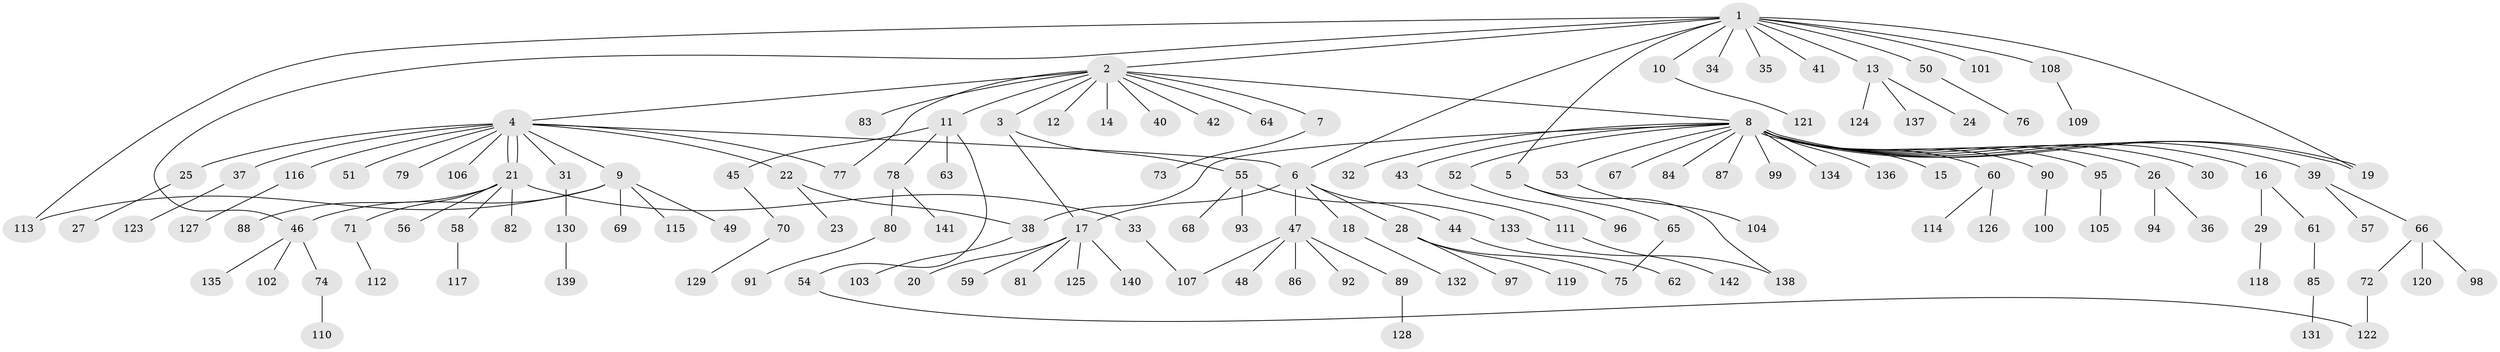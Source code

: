 // coarse degree distribution, {1: 0.7529411764705882, 29: 0.011764705882352941, 4: 0.03529411764705882, 11: 0.011764705882352941, 2: 0.15294117647058825, 19: 0.011764705882352941, 7: 0.011764705882352941, 12: 0.011764705882352941}
// Generated by graph-tools (version 1.1) at 2025/52/03/04/25 21:52:03]
// undirected, 142 vertices, 154 edges
graph export_dot {
graph [start="1"]
  node [color=gray90,style=filled];
  1;
  2;
  3;
  4;
  5;
  6;
  7;
  8;
  9;
  10;
  11;
  12;
  13;
  14;
  15;
  16;
  17;
  18;
  19;
  20;
  21;
  22;
  23;
  24;
  25;
  26;
  27;
  28;
  29;
  30;
  31;
  32;
  33;
  34;
  35;
  36;
  37;
  38;
  39;
  40;
  41;
  42;
  43;
  44;
  45;
  46;
  47;
  48;
  49;
  50;
  51;
  52;
  53;
  54;
  55;
  56;
  57;
  58;
  59;
  60;
  61;
  62;
  63;
  64;
  65;
  66;
  67;
  68;
  69;
  70;
  71;
  72;
  73;
  74;
  75;
  76;
  77;
  78;
  79;
  80;
  81;
  82;
  83;
  84;
  85;
  86;
  87;
  88;
  89;
  90;
  91;
  92;
  93;
  94;
  95;
  96;
  97;
  98;
  99;
  100;
  101;
  102;
  103;
  104;
  105;
  106;
  107;
  108;
  109;
  110;
  111;
  112;
  113;
  114;
  115;
  116;
  117;
  118;
  119;
  120;
  121;
  122;
  123;
  124;
  125;
  126;
  127;
  128;
  129;
  130;
  131;
  132;
  133;
  134;
  135;
  136;
  137;
  138;
  139;
  140;
  141;
  142;
  1 -- 2;
  1 -- 5;
  1 -- 6;
  1 -- 10;
  1 -- 13;
  1 -- 19;
  1 -- 34;
  1 -- 35;
  1 -- 41;
  1 -- 46;
  1 -- 50;
  1 -- 101;
  1 -- 108;
  1 -- 113;
  2 -- 3;
  2 -- 4;
  2 -- 7;
  2 -- 8;
  2 -- 11;
  2 -- 12;
  2 -- 14;
  2 -- 40;
  2 -- 42;
  2 -- 64;
  2 -- 77;
  2 -- 83;
  3 -- 17;
  3 -- 55;
  4 -- 6;
  4 -- 9;
  4 -- 21;
  4 -- 21;
  4 -- 22;
  4 -- 25;
  4 -- 31;
  4 -- 37;
  4 -- 51;
  4 -- 77;
  4 -- 79;
  4 -- 106;
  4 -- 116;
  5 -- 65;
  5 -- 138;
  6 -- 17;
  6 -- 18;
  6 -- 28;
  6 -- 44;
  6 -- 47;
  7 -- 73;
  8 -- 15;
  8 -- 16;
  8 -- 19;
  8 -- 19;
  8 -- 26;
  8 -- 30;
  8 -- 32;
  8 -- 38;
  8 -- 39;
  8 -- 43;
  8 -- 52;
  8 -- 53;
  8 -- 60;
  8 -- 67;
  8 -- 84;
  8 -- 87;
  8 -- 90;
  8 -- 95;
  8 -- 99;
  8 -- 134;
  8 -- 136;
  9 -- 46;
  9 -- 49;
  9 -- 69;
  9 -- 113;
  9 -- 115;
  10 -- 121;
  11 -- 45;
  11 -- 54;
  11 -- 63;
  11 -- 78;
  13 -- 24;
  13 -- 124;
  13 -- 137;
  16 -- 29;
  16 -- 61;
  17 -- 20;
  17 -- 59;
  17 -- 81;
  17 -- 125;
  17 -- 140;
  18 -- 132;
  21 -- 33;
  21 -- 56;
  21 -- 58;
  21 -- 71;
  21 -- 82;
  21 -- 88;
  22 -- 23;
  22 -- 38;
  25 -- 27;
  26 -- 36;
  26 -- 94;
  28 -- 75;
  28 -- 97;
  28 -- 119;
  29 -- 118;
  31 -- 130;
  33 -- 107;
  37 -- 123;
  38 -- 103;
  39 -- 57;
  39 -- 66;
  43 -- 111;
  44 -- 62;
  45 -- 70;
  46 -- 74;
  46 -- 102;
  46 -- 135;
  47 -- 48;
  47 -- 86;
  47 -- 89;
  47 -- 92;
  47 -- 107;
  50 -- 76;
  52 -- 96;
  53 -- 104;
  54 -- 122;
  55 -- 68;
  55 -- 93;
  55 -- 133;
  58 -- 117;
  60 -- 114;
  60 -- 126;
  61 -- 85;
  65 -- 75;
  66 -- 72;
  66 -- 98;
  66 -- 120;
  70 -- 129;
  71 -- 112;
  72 -- 122;
  74 -- 110;
  78 -- 80;
  78 -- 141;
  80 -- 91;
  85 -- 131;
  89 -- 128;
  90 -- 100;
  95 -- 105;
  108 -- 109;
  111 -- 142;
  116 -- 127;
  130 -- 139;
  133 -- 138;
}
